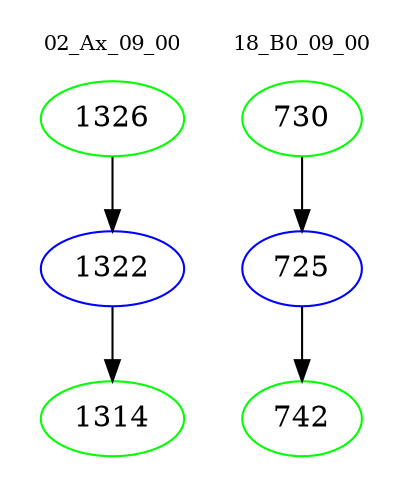 digraph{
subgraph cluster_0 {
color = white
label = "02_Ax_09_00";
fontsize=10;
T0_1326 [label="1326", color="green"]
T0_1326 -> T0_1322 [color="black"]
T0_1322 [label="1322", color="blue"]
T0_1322 -> T0_1314 [color="black"]
T0_1314 [label="1314", color="green"]
}
subgraph cluster_1 {
color = white
label = "18_B0_09_00";
fontsize=10;
T1_730 [label="730", color="green"]
T1_730 -> T1_725 [color="black"]
T1_725 [label="725", color="blue"]
T1_725 -> T1_742 [color="black"]
T1_742 [label="742", color="green"]
}
}
